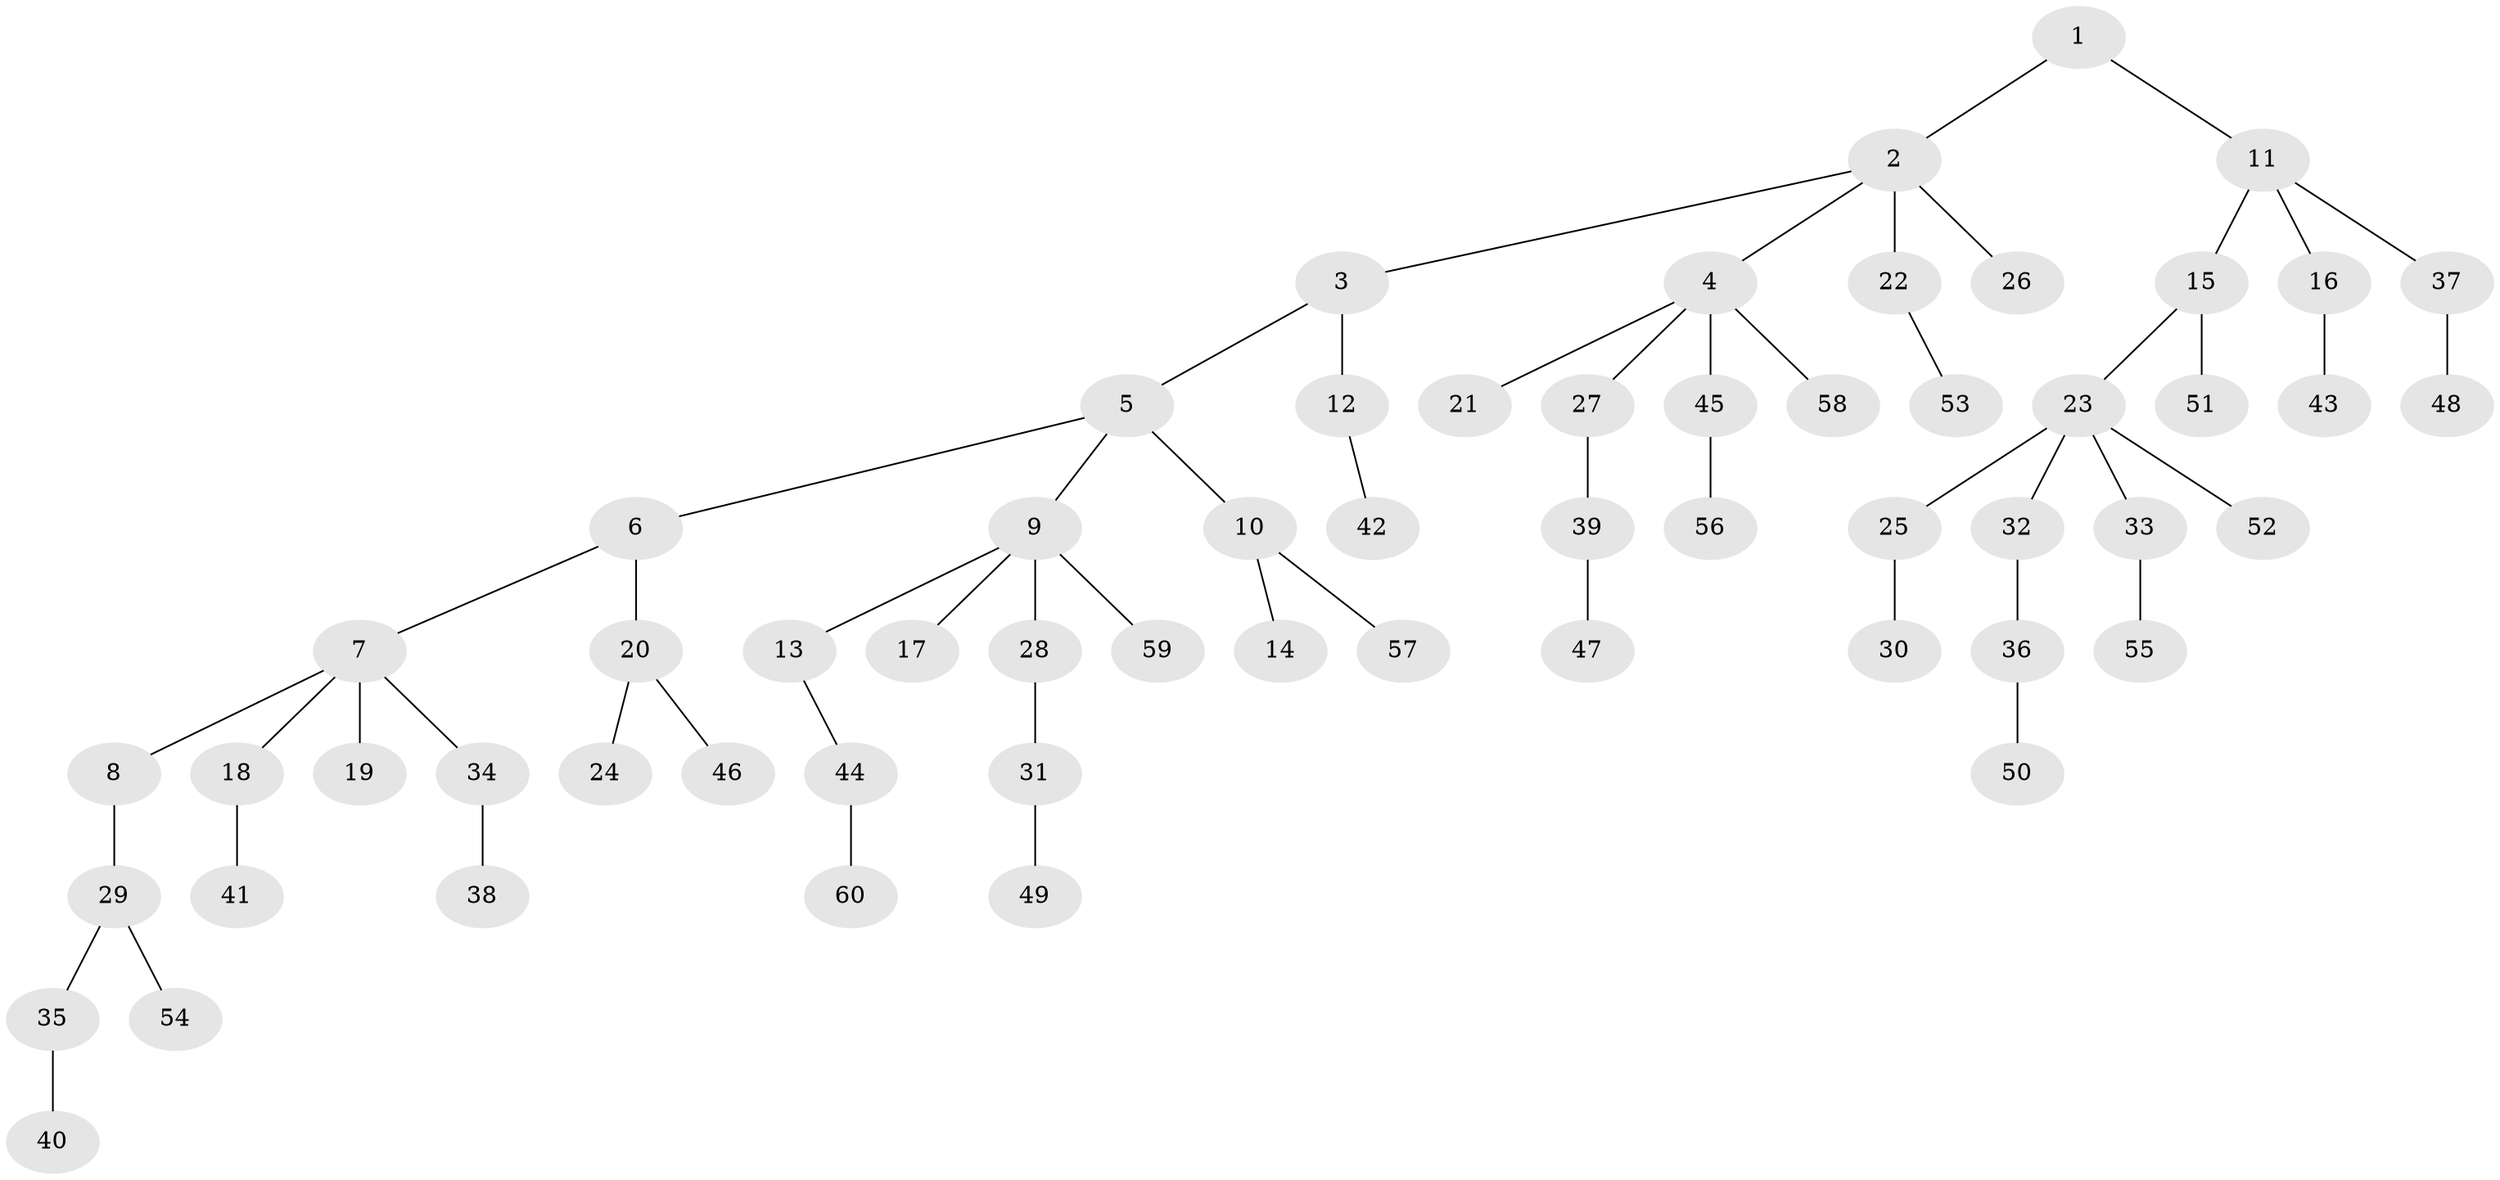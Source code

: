 // coarse degree distribution, {2: 0.21428571428571427, 4: 0.11904761904761904, 3: 0.07142857142857142, 7: 0.023809523809523808, 1: 0.5476190476190477, 5: 0.023809523809523808}
// Generated by graph-tools (version 1.1) at 2025/52/02/27/25 19:52:09]
// undirected, 60 vertices, 59 edges
graph export_dot {
graph [start="1"]
  node [color=gray90,style=filled];
  1;
  2;
  3;
  4;
  5;
  6;
  7;
  8;
  9;
  10;
  11;
  12;
  13;
  14;
  15;
  16;
  17;
  18;
  19;
  20;
  21;
  22;
  23;
  24;
  25;
  26;
  27;
  28;
  29;
  30;
  31;
  32;
  33;
  34;
  35;
  36;
  37;
  38;
  39;
  40;
  41;
  42;
  43;
  44;
  45;
  46;
  47;
  48;
  49;
  50;
  51;
  52;
  53;
  54;
  55;
  56;
  57;
  58;
  59;
  60;
  1 -- 2;
  1 -- 11;
  2 -- 3;
  2 -- 4;
  2 -- 22;
  2 -- 26;
  3 -- 5;
  3 -- 12;
  4 -- 21;
  4 -- 27;
  4 -- 45;
  4 -- 58;
  5 -- 6;
  5 -- 9;
  5 -- 10;
  6 -- 7;
  6 -- 20;
  7 -- 8;
  7 -- 18;
  7 -- 19;
  7 -- 34;
  8 -- 29;
  9 -- 13;
  9 -- 17;
  9 -- 28;
  9 -- 59;
  10 -- 14;
  10 -- 57;
  11 -- 15;
  11 -- 16;
  11 -- 37;
  12 -- 42;
  13 -- 44;
  15 -- 23;
  15 -- 51;
  16 -- 43;
  18 -- 41;
  20 -- 24;
  20 -- 46;
  22 -- 53;
  23 -- 25;
  23 -- 32;
  23 -- 33;
  23 -- 52;
  25 -- 30;
  27 -- 39;
  28 -- 31;
  29 -- 35;
  29 -- 54;
  31 -- 49;
  32 -- 36;
  33 -- 55;
  34 -- 38;
  35 -- 40;
  36 -- 50;
  37 -- 48;
  39 -- 47;
  44 -- 60;
  45 -- 56;
}
